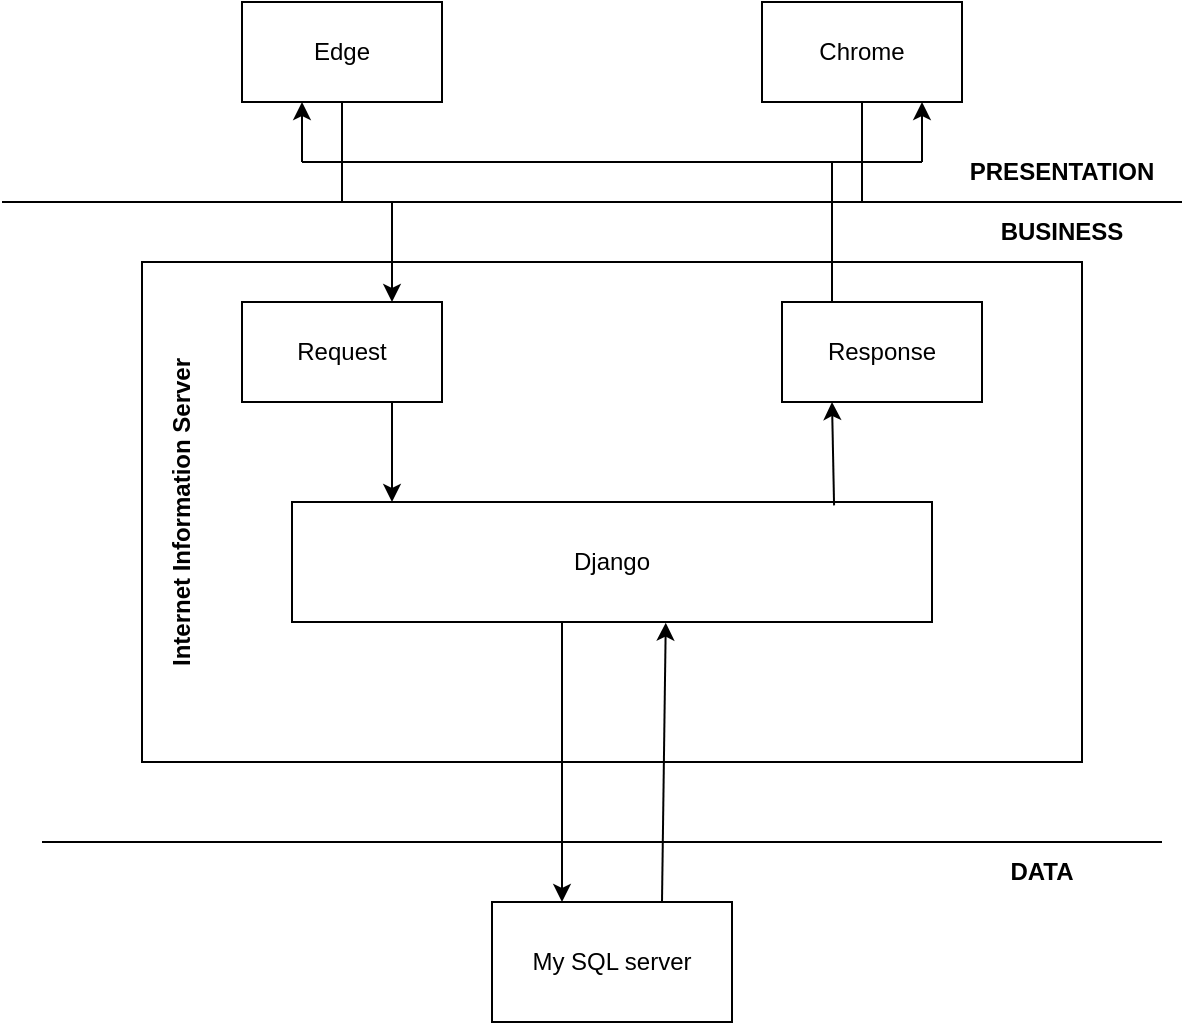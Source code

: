 <mxfile version="21.1.2" type="device">
  <diagram name="Page-1" id="aSH1NUfWyk--eC2CsjAU">
    <mxGraphModel dx="780" dy="504" grid="1" gridSize="10" guides="1" tooltips="1" connect="1" arrows="1" fold="1" page="1" pageScale="1" pageWidth="827" pageHeight="1169" math="0" shadow="0">
      <root>
        <mxCell id="0" />
        <mxCell id="1" parent="0" />
        <mxCell id="33m0_Uhqrd7sGrd_kuz_-1" value="" style="endArrow=none;html=1;rounded=0;" edge="1" parent="1">
          <mxGeometry width="50" height="50" relative="1" as="geometry">
            <mxPoint x="80" y="200" as="sourcePoint" />
            <mxPoint x="670" y="200" as="targetPoint" />
          </mxGeometry>
        </mxCell>
        <mxCell id="33m0_Uhqrd7sGrd_kuz_-3" value="Edge" style="rounded=0;whiteSpace=wrap;html=1;" vertex="1" parent="1">
          <mxGeometry x="200" y="100" width="100" height="50" as="geometry" />
        </mxCell>
        <mxCell id="33m0_Uhqrd7sGrd_kuz_-4" value="Chrome" style="rounded=0;whiteSpace=wrap;html=1;" vertex="1" parent="1">
          <mxGeometry x="460" y="100" width="100" height="50" as="geometry" />
        </mxCell>
        <mxCell id="33m0_Uhqrd7sGrd_kuz_-5" value="" style="endArrow=none;html=1;rounded=0;exitX=0.5;exitY=1;exitDx=0;exitDy=0;" edge="1" parent="1" source="33m0_Uhqrd7sGrd_kuz_-3">
          <mxGeometry width="50" height="50" relative="1" as="geometry">
            <mxPoint x="380" y="290" as="sourcePoint" />
            <mxPoint x="250" y="200" as="targetPoint" />
          </mxGeometry>
        </mxCell>
        <mxCell id="33m0_Uhqrd7sGrd_kuz_-6" value="" style="endArrow=none;html=1;rounded=0;exitX=0.5;exitY=1;exitDx=0;exitDy=0;" edge="1" parent="1" source="33m0_Uhqrd7sGrd_kuz_-4">
          <mxGeometry width="50" height="50" relative="1" as="geometry">
            <mxPoint x="260" y="160" as="sourcePoint" />
            <mxPoint x="510" y="200" as="targetPoint" />
          </mxGeometry>
        </mxCell>
        <mxCell id="33m0_Uhqrd7sGrd_kuz_-7" value="" style="rounded=0;whiteSpace=wrap;html=1;" vertex="1" parent="1">
          <mxGeometry x="150" y="230" width="470" height="250" as="geometry" />
        </mxCell>
        <mxCell id="33m0_Uhqrd7sGrd_kuz_-8" value="Request" style="rounded=0;whiteSpace=wrap;html=1;" vertex="1" parent="1">
          <mxGeometry x="200" y="250" width="100" height="50" as="geometry" />
        </mxCell>
        <mxCell id="33m0_Uhqrd7sGrd_kuz_-9" value="Django" style="rounded=0;whiteSpace=wrap;html=1;" vertex="1" parent="1">
          <mxGeometry x="225" y="350" width="320" height="60" as="geometry" />
        </mxCell>
        <mxCell id="33m0_Uhqrd7sGrd_kuz_-10" value="Response" style="rounded=0;whiteSpace=wrap;html=1;" vertex="1" parent="1">
          <mxGeometry x="470" y="250" width="100" height="50" as="geometry" />
        </mxCell>
        <mxCell id="33m0_Uhqrd7sGrd_kuz_-11" value="My SQL server" style="rounded=0;whiteSpace=wrap;html=1;" vertex="1" parent="1">
          <mxGeometry x="325" y="550" width="120" height="60" as="geometry" />
        </mxCell>
        <mxCell id="33m0_Uhqrd7sGrd_kuz_-12" value="" style="endArrow=none;html=1;rounded=0;" edge="1" parent="1">
          <mxGeometry width="50" height="50" relative="1" as="geometry">
            <mxPoint x="100" y="520" as="sourcePoint" />
            <mxPoint x="660" y="520" as="targetPoint" />
          </mxGeometry>
        </mxCell>
        <mxCell id="33m0_Uhqrd7sGrd_kuz_-13" value="" style="endArrow=classic;html=1;rounded=0;entryX=0.75;entryY=0;entryDx=0;entryDy=0;" edge="1" parent="1" target="33m0_Uhqrd7sGrd_kuz_-8">
          <mxGeometry width="50" height="50" relative="1" as="geometry">
            <mxPoint x="275" y="200" as="sourcePoint" />
            <mxPoint x="250" y="350" as="targetPoint" />
          </mxGeometry>
        </mxCell>
        <mxCell id="33m0_Uhqrd7sGrd_kuz_-14" value="" style="endArrow=classic;html=1;rounded=0;exitX=0.75;exitY=1;exitDx=0;exitDy=0;" edge="1" parent="1" source="33m0_Uhqrd7sGrd_kuz_-8">
          <mxGeometry width="50" height="50" relative="1" as="geometry">
            <mxPoint x="285" y="210" as="sourcePoint" />
            <mxPoint x="275" y="350" as="targetPoint" />
          </mxGeometry>
        </mxCell>
        <mxCell id="33m0_Uhqrd7sGrd_kuz_-15" value="" style="endArrow=classic;html=1;rounded=0;exitX=0.847;exitY=0.028;exitDx=0;exitDy=0;entryX=0.25;entryY=1;entryDx=0;entryDy=0;exitPerimeter=0;" edge="1" parent="1" source="33m0_Uhqrd7sGrd_kuz_-9" target="33m0_Uhqrd7sGrd_kuz_-10">
          <mxGeometry width="50" height="50" relative="1" as="geometry">
            <mxPoint x="285" y="310" as="sourcePoint" />
            <mxPoint x="285" y="360" as="targetPoint" />
          </mxGeometry>
        </mxCell>
        <mxCell id="33m0_Uhqrd7sGrd_kuz_-16" value="" style="endArrow=none;html=1;rounded=0;exitX=0.25;exitY=0;exitDx=0;exitDy=0;" edge="1" parent="1" source="33m0_Uhqrd7sGrd_kuz_-10">
          <mxGeometry width="50" height="50" relative="1" as="geometry">
            <mxPoint x="380" y="390" as="sourcePoint" />
            <mxPoint x="495" y="180" as="targetPoint" />
          </mxGeometry>
        </mxCell>
        <mxCell id="33m0_Uhqrd7sGrd_kuz_-17" value="" style="endArrow=none;html=1;rounded=0;" edge="1" parent="1">
          <mxGeometry width="50" height="50" relative="1" as="geometry">
            <mxPoint x="230" y="180" as="sourcePoint" />
            <mxPoint x="540" y="180" as="targetPoint" />
          </mxGeometry>
        </mxCell>
        <mxCell id="33m0_Uhqrd7sGrd_kuz_-18" value="" style="endArrow=classic;html=1;rounded=0;" edge="1" parent="1">
          <mxGeometry width="50" height="50" relative="1" as="geometry">
            <mxPoint x="230" y="180" as="sourcePoint" />
            <mxPoint x="230" y="150" as="targetPoint" />
          </mxGeometry>
        </mxCell>
        <mxCell id="33m0_Uhqrd7sGrd_kuz_-19" value="" style="endArrow=classic;html=1;rounded=0;" edge="1" parent="1">
          <mxGeometry width="50" height="50" relative="1" as="geometry">
            <mxPoint x="540" y="180" as="sourcePoint" />
            <mxPoint x="540" y="150" as="targetPoint" />
          </mxGeometry>
        </mxCell>
        <mxCell id="33m0_Uhqrd7sGrd_kuz_-20" value="" style="endArrow=classic;html=1;rounded=0;" edge="1" parent="1">
          <mxGeometry width="50" height="50" relative="1" as="geometry">
            <mxPoint x="360" y="410" as="sourcePoint" />
            <mxPoint x="360" y="550" as="targetPoint" />
          </mxGeometry>
        </mxCell>
        <mxCell id="33m0_Uhqrd7sGrd_kuz_-21" value="" style="endArrow=classic;html=1;rounded=0;entryX=0.584;entryY=1.006;entryDx=0;entryDy=0;entryPerimeter=0;" edge="1" parent="1" target="33m0_Uhqrd7sGrd_kuz_-9">
          <mxGeometry width="50" height="50" relative="1" as="geometry">
            <mxPoint x="410" y="550" as="sourcePoint" />
            <mxPoint x="365" y="565" as="targetPoint" />
          </mxGeometry>
        </mxCell>
        <mxCell id="33m0_Uhqrd7sGrd_kuz_-22" value="&lt;b&gt;PRESENTATION&lt;/b&gt;" style="text;html=1;strokeColor=none;fillColor=none;align=center;verticalAlign=middle;whiteSpace=wrap;rounded=0;" vertex="1" parent="1">
          <mxGeometry x="580" y="170" width="60" height="30" as="geometry" />
        </mxCell>
        <mxCell id="33m0_Uhqrd7sGrd_kuz_-23" value="&lt;b&gt;BUSINESS&lt;/b&gt;" style="text;html=1;strokeColor=none;fillColor=none;align=center;verticalAlign=middle;whiteSpace=wrap;rounded=0;" vertex="1" parent="1">
          <mxGeometry x="580" y="200" width="60" height="30" as="geometry" />
        </mxCell>
        <mxCell id="33m0_Uhqrd7sGrd_kuz_-24" value="&lt;b&gt;DATA&lt;/b&gt;" style="text;html=1;strokeColor=none;fillColor=none;align=center;verticalAlign=middle;whiteSpace=wrap;rounded=0;" vertex="1" parent="1">
          <mxGeometry x="570" y="520" width="60" height="30" as="geometry" />
        </mxCell>
        <mxCell id="33m0_Uhqrd7sGrd_kuz_-25" value="&lt;b&gt;Internet Information Server&lt;/b&gt;" style="text;html=1;strokeColor=none;fillColor=none;align=center;verticalAlign=middle;whiteSpace=wrap;rounded=0;rotation=-90;" vertex="1" parent="1">
          <mxGeometry x="60" y="340" width="220" height="30" as="geometry" />
        </mxCell>
      </root>
    </mxGraphModel>
  </diagram>
</mxfile>
